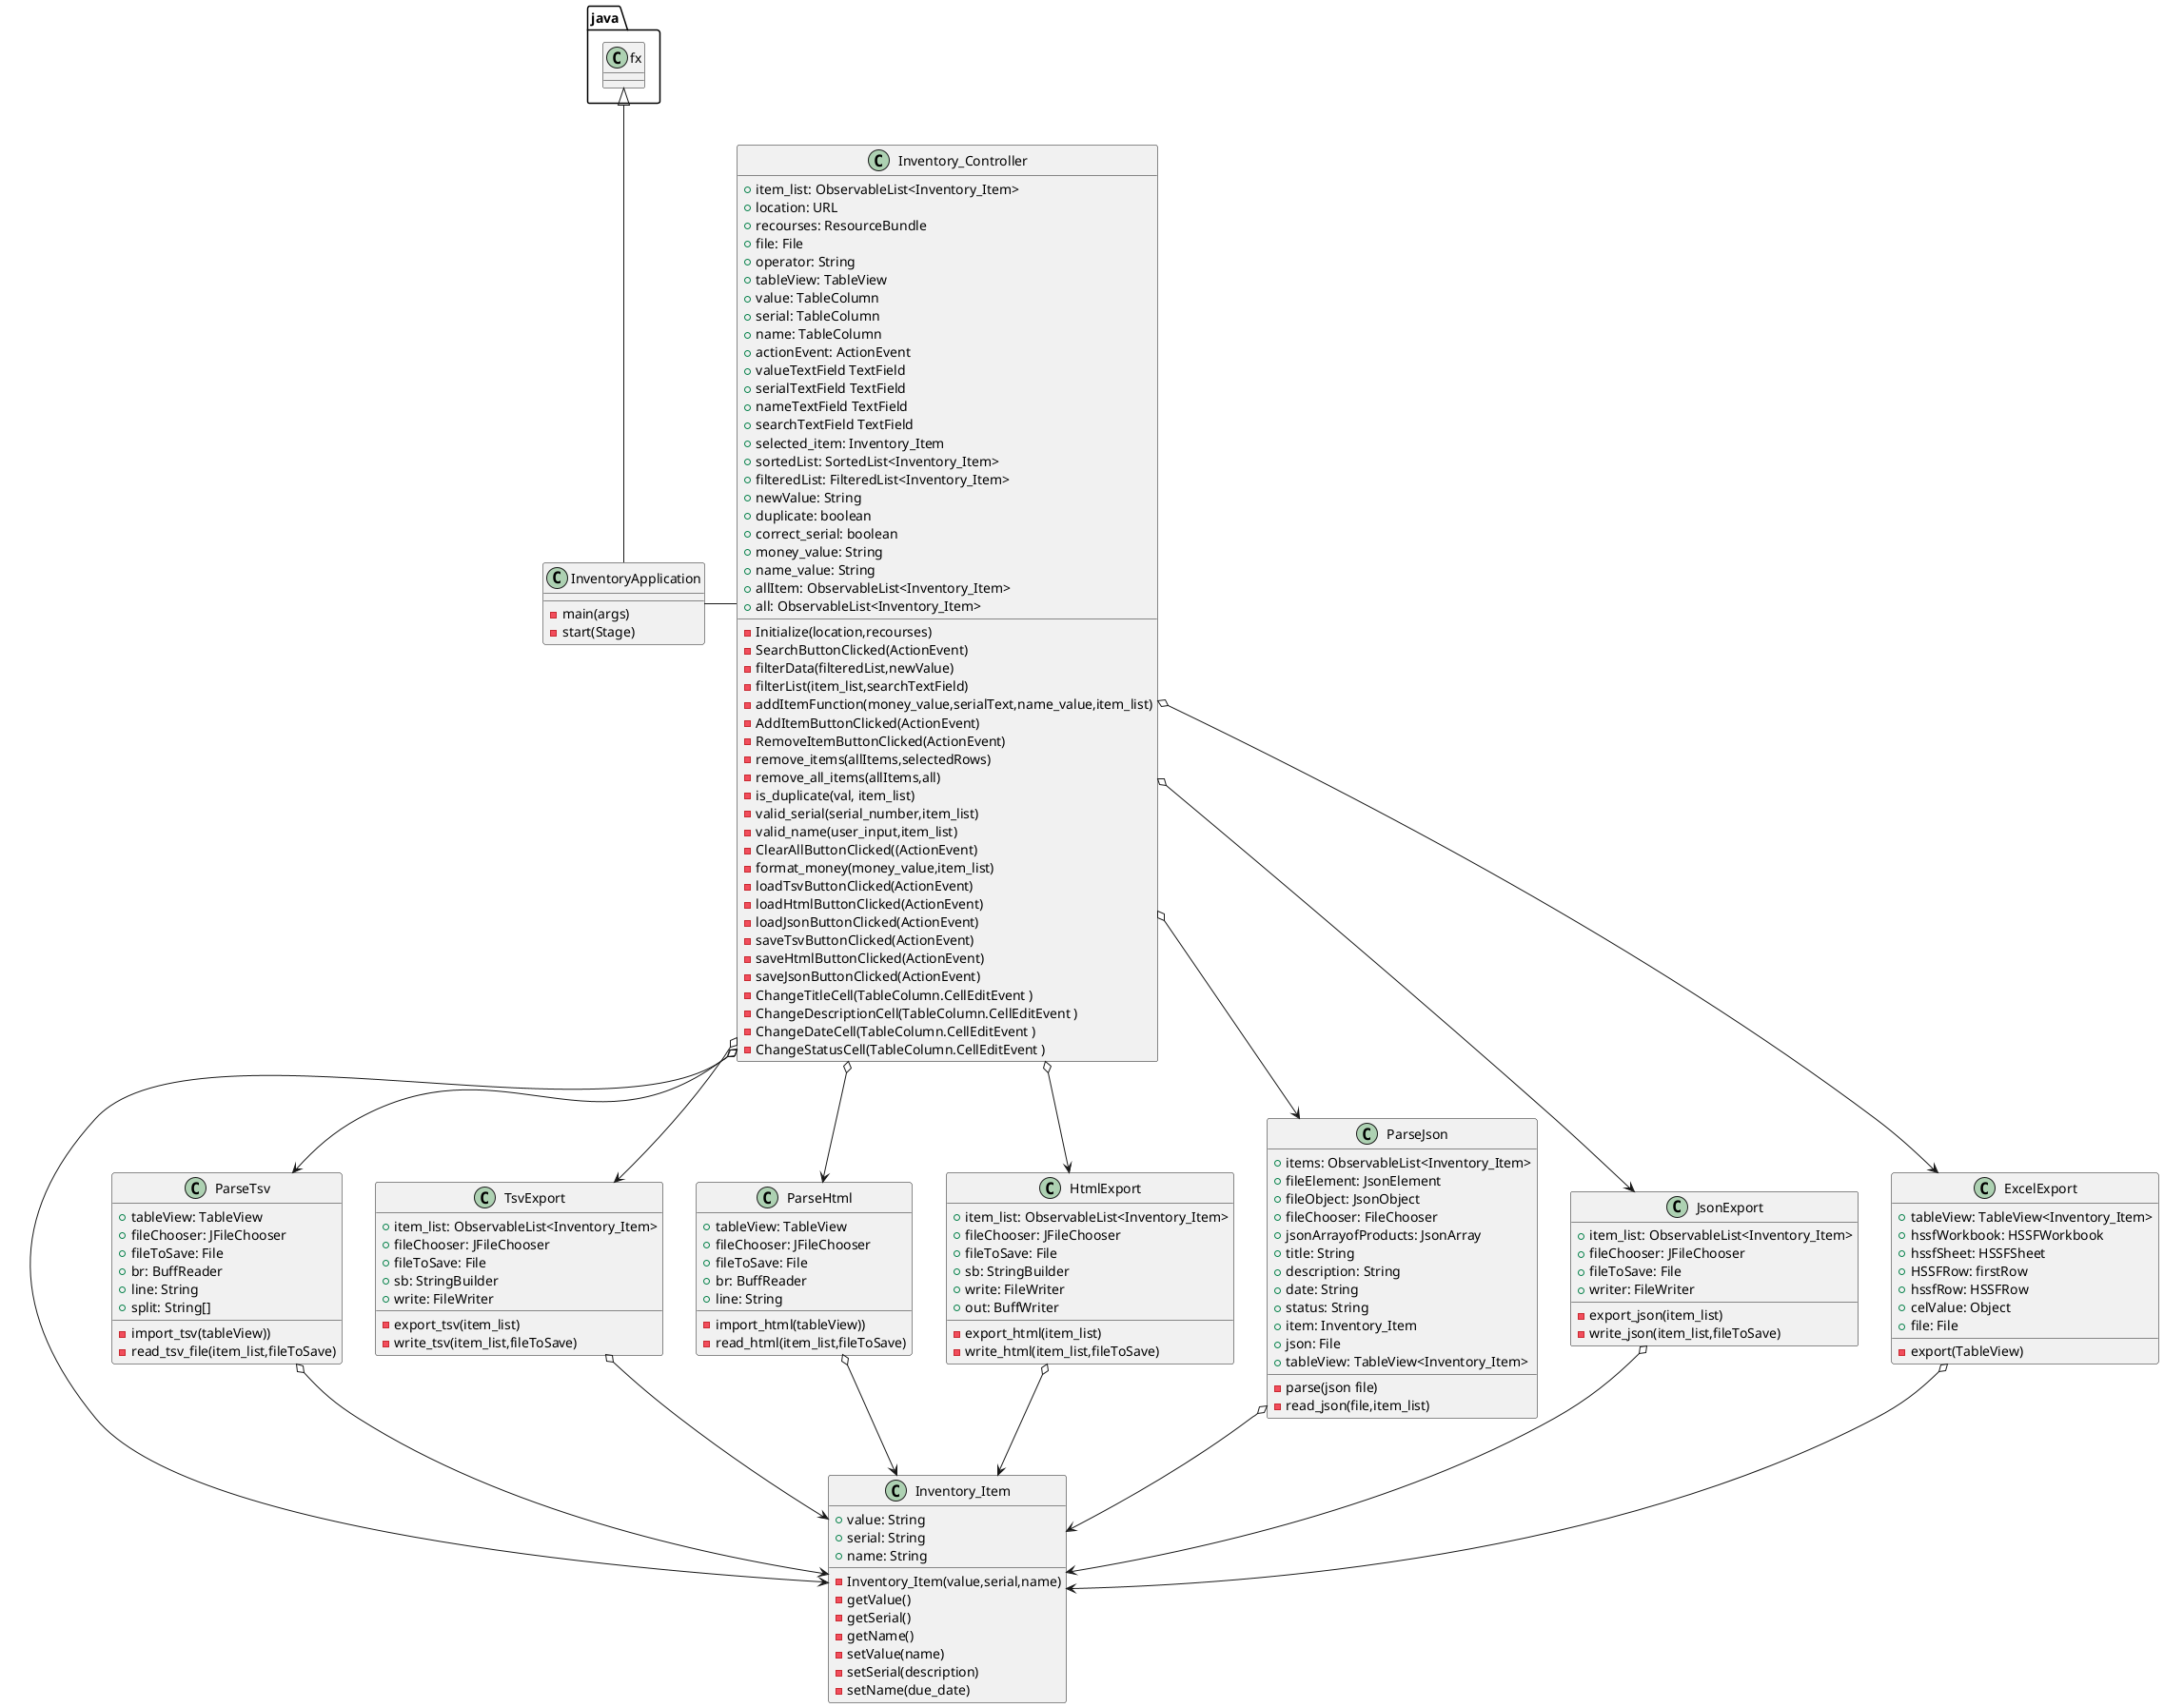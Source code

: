 @startuml
'https://plantuml.com/class-diagram

class InventoryApplication{
    - main(args)
    - start(Stage)
}

class Inventory_Controller{
    + item_list: ObservableList<Inventory_Item>
    + location: URL
    + recourses: ResourceBundle
    + file: File
    + operator: String
    + tableView: TableView
    + value: TableColumn
    + serial: TableColumn
    + name: TableColumn
    + actionEvent: ActionEvent
    + valueTextField TextField
    + serialTextField TextField
    + nameTextField TextField
    + searchTextField TextField
    + selected_item: Inventory_Item
    + sortedList: SortedList<Inventory_Item>
    + filteredList: FilteredList<Inventory_Item>
    + newValue: String
    + duplicate: boolean
    + correct_serial: boolean
    + money_value: String
    + name_value: String
    + allItem: ObservableList<Inventory_Item> 
    + all: ObservableList<Inventory_Item> 

    - Initialize(location,recourses)
    - SearchButtonClicked(ActionEvent)
    - filterData(filteredList,newValue)
    - filterList(item_list,searchTextField)
    - addItemFunction(money_value,serialText,name_value,item_list)
    - AddItemButtonClicked(ActionEvent)
    - RemoveItemButtonClicked(ActionEvent)
    - remove_items(allItems,selectedRows)
    - remove_all_items(allItems,all)
    - is_duplicate(val, item_list)
    - valid_serial(serial_number,item_list)
    - valid_name(user_input,item_list)
    - ClearAllButtonClicked((ActionEvent)
    - format_money(money_value,item_list)
    - loadTsvButtonClicked(ActionEvent)
    - loadHtmlButtonClicked(ActionEvent)
    - loadJsonButtonClicked(ActionEvent)
    - saveTsvButtonClicked(ActionEvent)
    - saveHtmlButtonClicked(ActionEvent)
    - saveJsonButtonClicked(ActionEvent)
    - ChangeTitleCell(TableColumn.CellEditEvent )
    - ChangeDescriptionCell(TableColumn.CellEditEvent )
    - ChangeDateCell(TableColumn.CellEditEvent )
    - ChangeStatusCell(TableColumn.CellEditEvent )
}

class Inventory_Item{
    + value: String
    + serial: String
    + name: String

    - Inventory_Item(value,serial,name)
    - getValue()
    - getSerial()
    - getName()
    - setValue(name)
    - setSerial(description)
    - setName(due_date)
}

class ParseTsv{
    + tableView: TableView
    + fileChooser: JFileChooser
    + fileToSave: File
    + br: BuffReader
    + line: String
    + split: String[]

    - import_tsv(tableView))
    - read_tsv_file(item_list,fileToSave)
}

class TsvExport{
    + item_list: ObservableList<Inventory_Item>
    + fileChooser: JFileChooser
    + fileToSave: File
    + sb: StringBuilder
    + write: FileWriter

    - export_tsv(item_list)
    - write_tsv(item_list,fileToSave)
}

class ParseHtml{
    + tableView: TableView
    + fileChooser: JFileChooser
    + fileToSave: File
    + br: BuffReader
    + line: String

    - import_html(tableView))
    - read_html(item_list,fileToSave)
}

class HtmlExport{
    + item_list: ObservableList<Inventory_Item>
    + fileChooser: JFileChooser
    + fileToSave: File
    + sb: StringBuilder
    + write: FileWriter
    + out: BuffWriter

    - export_html(item_list)
    - write_html(item_list,fileToSave)
}

class ParseJson{
    + items: ObservableList<Inventory_Item>
    + fileElement: JsonElement
    + fileObject: JsonObject
    + fileChooser: FileChooser
    + jsonArrayofProducts: JsonArray
    + title: String
    + description: String
    + date: String
    + status: String
    + item: Inventory_Item
    + json: File
    + tableView: TableView<Inventory_Item>

    - parse(json file)
    - read_json(file,item_list)
}

class JsonExport{
    + item_list: ObservableList<Inventory_Item>
    + fileChooser: JFileChooser
    + fileToSave: File
    + writer: FileWriter

    - export_json(item_list)
    - write_json(item_list,fileToSave)
}

class ExcelExport{
    + tableView: TableView<Inventory_Item>
    + hssfWorkbook: HSSFWorkbook
    + hssfSheet: HSSFSheet
    + HSSFRow: firstRow
    + hssfRow: HSSFRow
    + celValue: Object
    + file: File

    - export(TableView)
}

java.fx <|-- InventoryApplication

Inventory_Controller o--> Inventory_Item
Inventory_Controller o--> ParseJson
Inventory_Controller o--> ParseHtml
Inventory_Controller o--> ParseTsv
Inventory_Controller o--> TsvExport
Inventory_Controller o--> HtmlExport
Inventory_Controller o--> JsonExport
Inventory_Controller o--> ExcelExport

ParseJson o--> Inventory_Item
ParseHtml o--> Inventory_Item
ParseTsv o--> Inventory_Item
TsvExport o--> Inventory_Item
HtmlExport o--> Inventory_Item
JsonExport o--> Inventory_Item
ExcelExport o--> Inventory_Item




InventoryApplication - Inventory_Controller
@endUML
